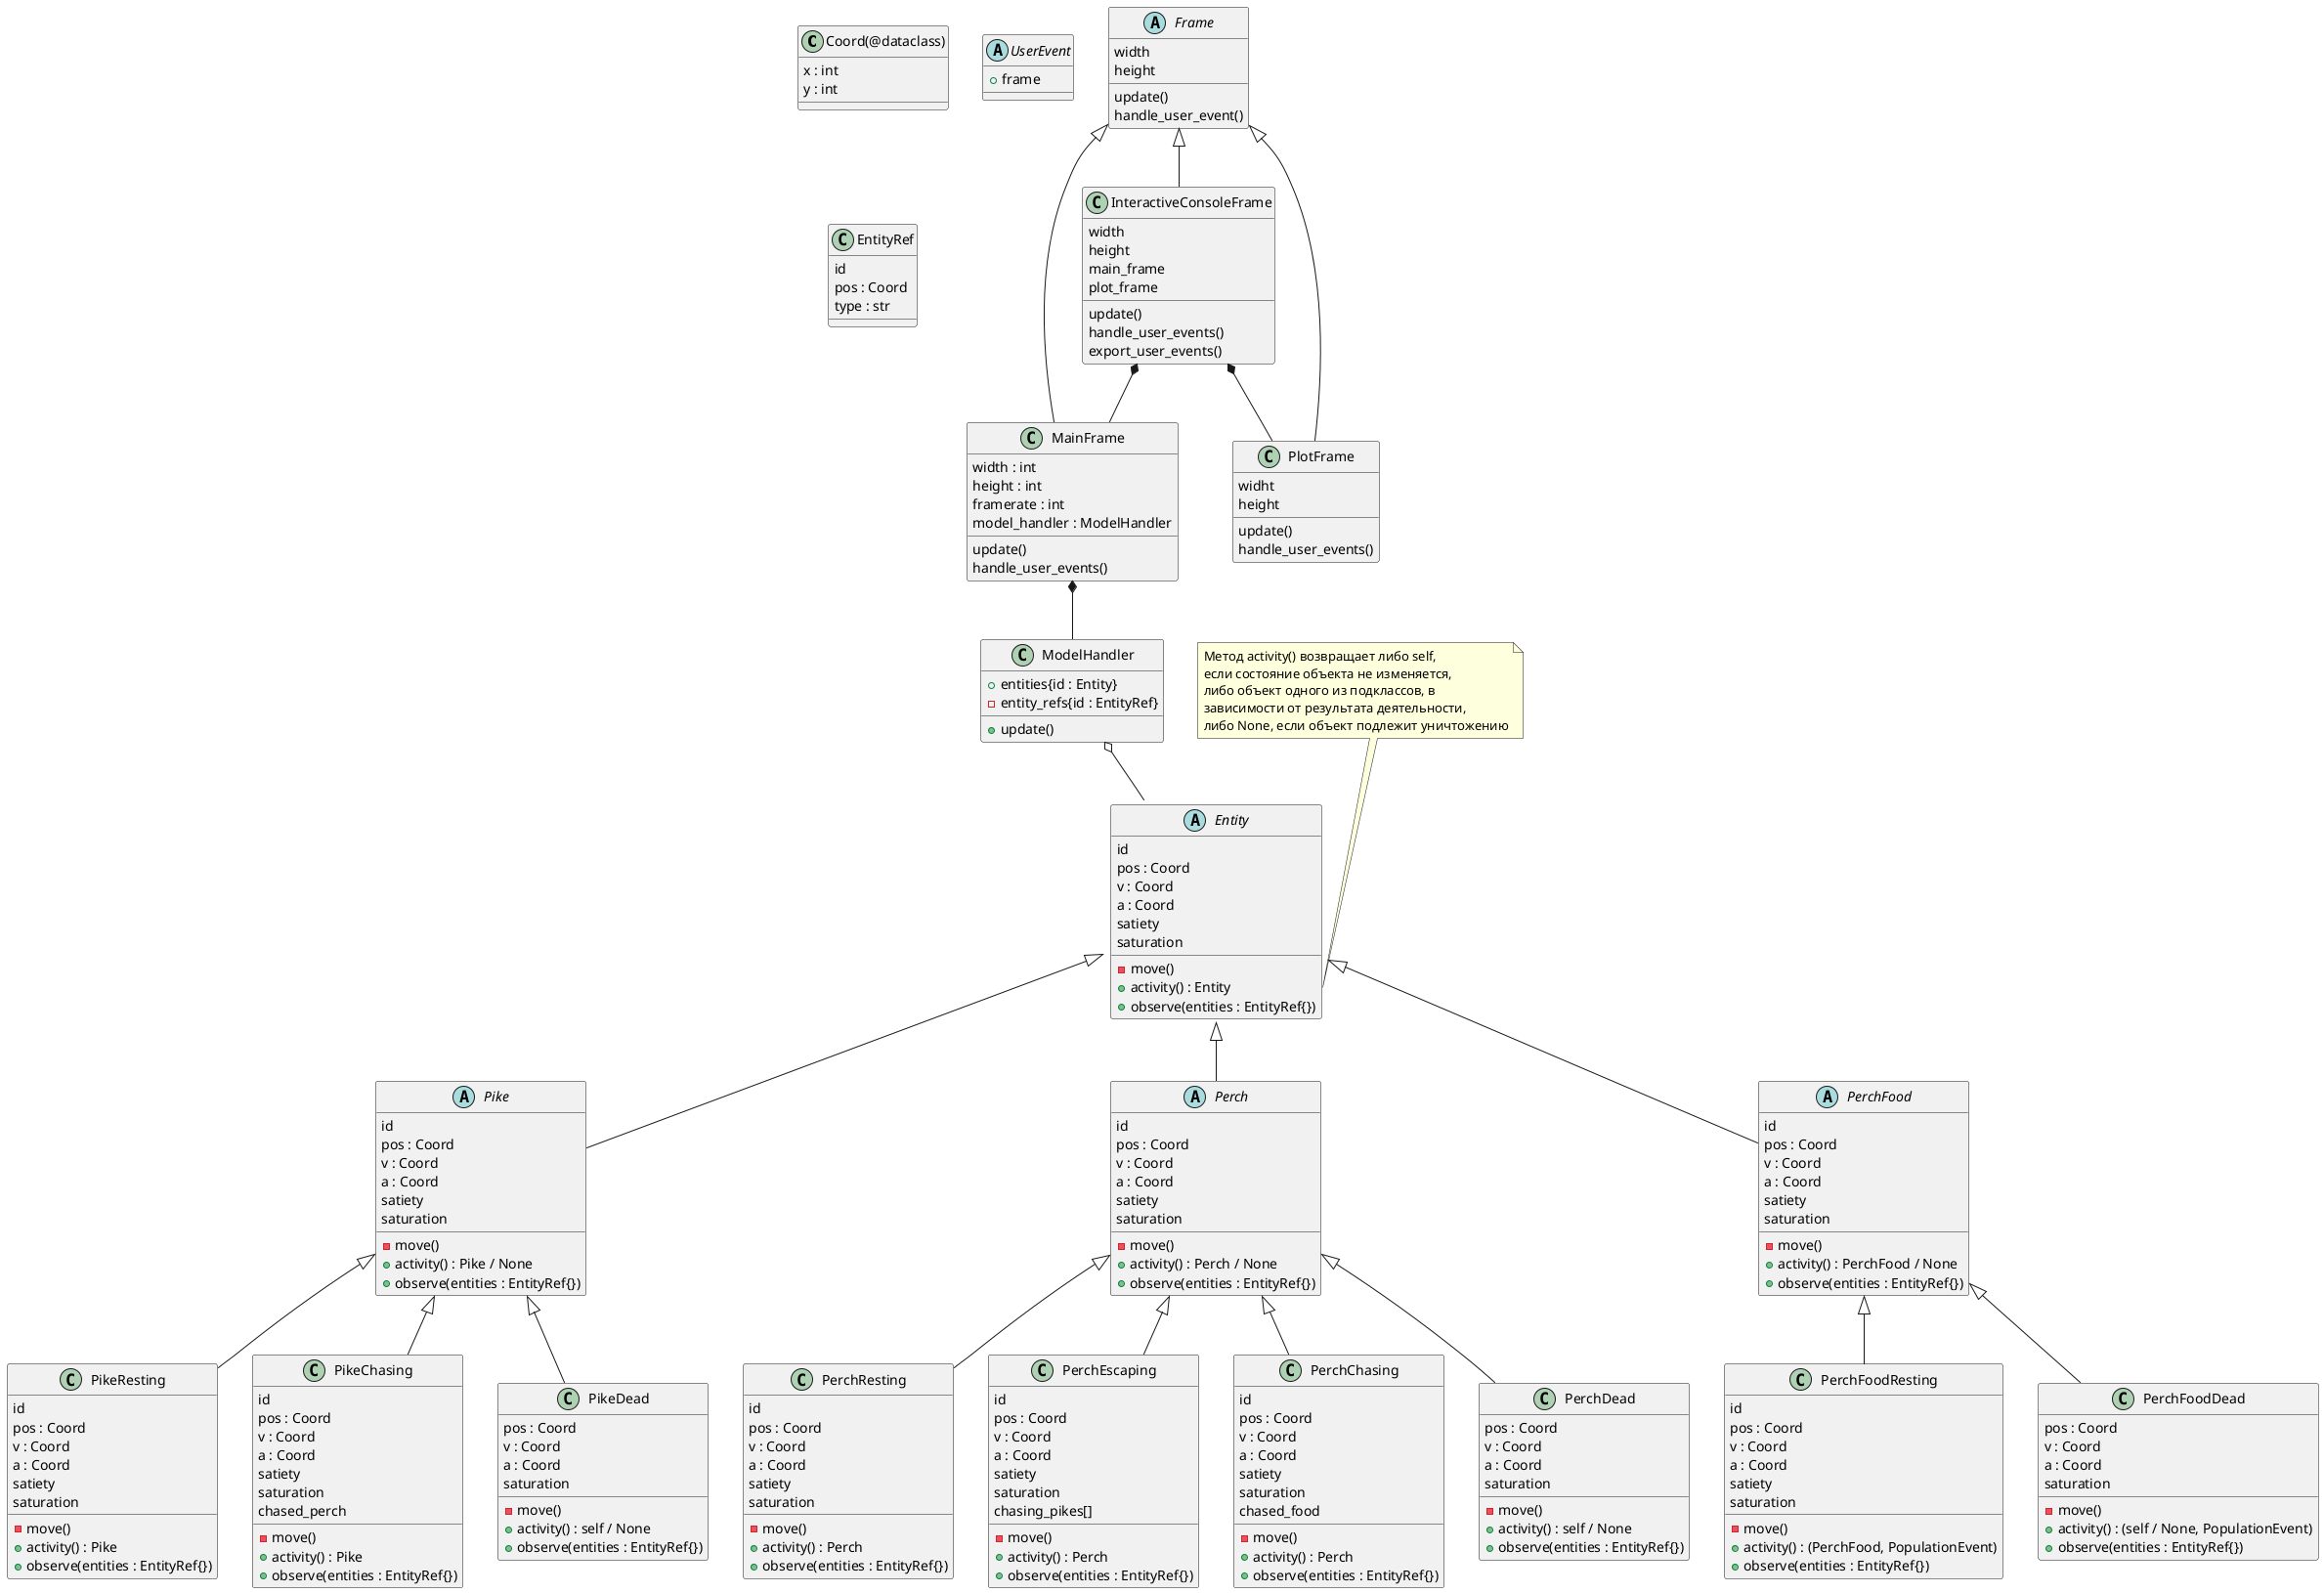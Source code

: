 @startuml
class Coord(@dataclass) {
	x : int
	y : int
}
abstract UserEvent {
	+frame
	
}
abstract Frame {
	width
	height
	update()
	handle_user_event()
}
class MainFrame {
	width : int
	height : int
	framerate : int
	model_handler : ModelHandler

	update()
	handle_user_events()
}
class PlotFrame {
	widht
	height

	update()
	handle_user_events()
}
class InteractiveConsoleFrame {
	width
	height
	main_frame
	plot_frame

	update()
	handle_user_events()
	export_user_events()
}

Frame <|-- InteractiveConsoleFrame
Frame <|-- MainFrame
Frame <|-- PlotFrame

InteractiveConsoleFrame *-- MainFrame
InteractiveConsoleFrame *-- PlotFrame

abstract Entity {
	id
	pos : Coord
	v : Coord
	a : Coord
	satiety
	saturation
	-move()
	+activity() : Entity
	+observe(entities : EntityRef{})
}
abstract Pike {
	id
	pos : Coord
	v : Coord
	a : Coord
	satiety
	saturation
	-move()
	+activity() : Pike / None
	+observe(entities : EntityRef{})
}
abstract Perch {
	id
	pos : Coord
	v : Coord
	a : Coord
	satiety
	saturation
	-move()
	+activity() : Perch / None
	+observe(entities : EntityRef{})
}
class PikeResting {
	id
	pos : Coord
	v : Coord
	a : Coord
	satiety
	saturation
	-move()
	+activity() : Pike
	+observe(entities : EntityRef{})
}
class PerchResting {
	id
	pos : Coord
	v : Coord
	a : Coord
	satiety
	saturation
	-move()
	+activity() : Perch
	+observe(entities : EntityRef{})
}
class PikeChasing {
	id
	pos : Coord
	v : Coord
	a : Coord
	satiety
	saturation
	chased_perch
	-move()
	+activity() : Pike
	+observe(entities : EntityRef{})
}
class PerchEscaping {
	id
	pos : Coord
	v : Coord
	a : Coord
	satiety
	saturation
	chasing_pikes[]
	-move()
	+activity() : Perch
	+observe(entities : EntityRef{})
}
class PerchChasing {
	id
	pos : Coord
	v : Coord
	a : Coord
	satiety
	saturation
	chased_food
	-move()
	+activity() : Perch
	+observe(entities : EntityRef{})
}
class PikeDead {
	pos : Coord
	v : Coord
	a : Coord
	saturation
	-move()
	+activity() : self / None
	+observe(entities : EntityRef{})
}
class PerchDead {
	pos : Coord
	v : Coord
	a : Coord
	saturation
	-move()
	+activity() : self / None
	+observe(entities : EntityRef{})
}
abstract PerchFood {
	id
	pos : Coord
	v : Coord
	a : Coord
	satiety
	saturation
	-move()
	+activity() : PerchFood / None
	+observe(entities : EntityRef{})
}
class PerchFoodResting {
	id
	pos : Coord
	v : Coord
	a : Coord
	satiety
	saturation
	-move()
	+activity() : (PerchFood, PopulationEvent)
	+observe(entities : EntityRef{})
}
class PerchFoodDead {
	pos : Coord
	v : Coord
	a : Coord
	saturation
	-move()
	+activity() : (self / None, PopulationEvent)
	+observe(entities : EntityRef{})
}
class EntityRef {
	id
	pos : Coord
	type : str
}
class ModelHandler {
	+entities{id : Entity}
	-entity_refs{id : EntityRef}
	+update()
}
ModelHandler o-- Entity
MainFrame *-- ModelHandler
Entity <|-- Pike
Entity <|-- Perch
Pike <|-- PikeResting
Perch <|-- PerchResting
Pike <|-- PikeChasing
Perch <|-- PerchEscaping
Perch <|-- PerchChasing
Pike <|-- PikeDead
Perch <|-- PerchDead
Entity <|-- PerchFood
PerchFood <|-- PerchFoodResting
PerchFood <|-- PerchFoodDead

note as N_activity
Метод activity() возвращает либо self,
если состояние объекта не изменяется,
либо объект одного из подклассов, в
зависимости от результата деятельности,
либо None, если объект подлежит уничтожению
end note

N_activity .. Entity::activity
@enduml
